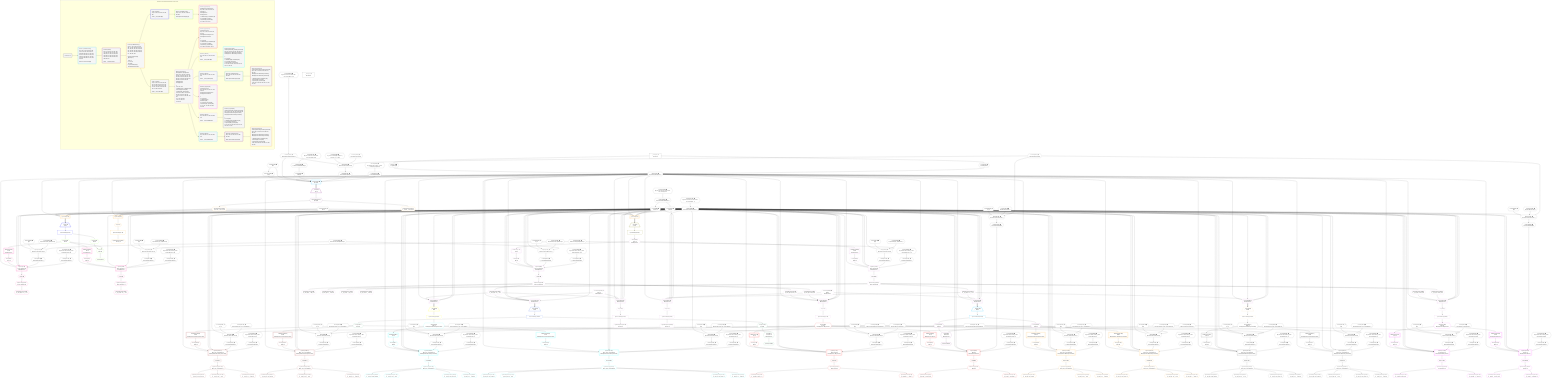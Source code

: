 %%{init: {'themeVariables': { 'fontSize': '12px'}}}%%
graph TD
    classDef path fill:#eee,stroke:#000,color:#000
    classDef plan fill:#fff,stroke-width:1px,color:#000
    classDef itemplan fill:#fff,stroke-width:2px,color:#000
    classDef unbatchedplan fill:#dff,stroke-width:1px,color:#000
    classDef sideeffectplan fill:#fcc,stroke-width:2px,color:#000
    classDef bucket fill:#f6f6f6,color:#000,stroke-width:2px,text-align:left


    %% plan dependencies
    Object267{{"Object[267∈0] ➊<br />ᐸ{reverse,orders,alias,codec}ᐳ"}}:::plan
    Lambda253{{"Lambda[253∈0] ➊<br />ᐸcalculateShouldReverseOrderᐳ"}}:::plan
    Constant264{{"Constant[264∈0] ➊<br />ᐸ[]ᐳ"}}:::plan
    Constant265{{"Constant[265∈0] ➊<br />ᐸsql.identifier(”aws_applications”)ᐳ"}}:::plan
    Constant266{{"Constant[266∈0] ➊<br />ᐸRecordCodec(awsApplications)ᐳ"}}:::plan
    Lambda253 & Constant264 & Constant265 & Constant266 --> Object267
    Object282{{"Object[282∈0] ➊<br />ᐸ{reverse,orders,alias,codec}ᐳ"}}:::plan
    Constant279{{"Constant[279∈0] ➊<br />ᐸ[]ᐳ"}}:::plan
    Constant280{{"Constant[280∈0] ➊<br />ᐸsql.identifier(”gcp_applications”)ᐳ"}}:::plan
    Constant281{{"Constant[281∈0] ➊<br />ᐸRecordCodec(gcpApplications)ᐳ"}}:::plan
    Lambda253 & Constant279 & Constant280 & Constant281 --> Object282
    Object303{{"Object[303∈0] ➊<br />ᐸ{reverse,orders,alias,codec}ᐳ"}}:::plan
    Constant300{{"Constant[300∈0] ➊<br />ᐸ[]ᐳ"}}:::plan
    Constant301{{"Constant[301∈0] ➊<br />ᐸsql.identifier(”first_party_vulnerabilities”)ᐳ"}}:::plan
    Constant302{{"Constant[302∈0] ➊<br />ᐸRecordCodec(firstPartyVulnerabilities)ᐳ"}}:::plan
    Lambda253 & Constant300 & Constant301 & Constant302 --> Object303
    Object318{{"Object[318∈0] ➊<br />ᐸ{reverse,orders,alias,codec}ᐳ"}}:::plan
    Constant315{{"Constant[315∈0] ➊<br />ᐸ[]ᐳ"}}:::plan
    Constant316{{"Constant[316∈0] ➊<br />ᐸsql.identifier(”third_party_vulnerabilities”)ᐳ"}}:::plan
    Constant317{{"Constant[317∈0] ➊<br />ᐸRecordCodec(thirdPartyVulnerabilities)ᐳ"}}:::plan
    Lambda253 & Constant315 & Constant316 & Constant317 --> Object318
    Object345{{"Object[345∈0] ➊<br />ᐸ{reverse,orders,alias,codec}ᐳ"}}:::plan
    Constant342{{"Constant[342∈0] ➊<br />ᐸ[]ᐳ"}}:::plan
    Constant343{{"Constant[343∈0] ➊<br />ᐸsql.identifier(”first_party_vulnerabilities”)ᐳ"}}:::plan
    Lambda253 & Constant342 & Constant343 & Constant302 --> Object345
    Object360{{"Object[360∈0] ➊<br />ᐸ{reverse,orders,alias,codec}ᐳ"}}:::plan
    Constant357{{"Constant[357∈0] ➊<br />ᐸ[]ᐳ"}}:::plan
    Constant358{{"Constant[358∈0] ➊<br />ᐸsql.identifier(”third_party_vulnerabilities”)ᐳ"}}:::plan
    Lambda253 & Constant357 & Constant358 & Constant317 --> Object360
    Object381{{"Object[381∈0] ➊<br />ᐸ{reverse,orders,alias,codec}ᐳ"}}:::plan
    Constant378{{"Constant[378∈0] ➊<br />ᐸ[]ᐳ"}}:::plan
    Constant379{{"Constant[379∈0] ➊<br />ᐸsql.identifier(”organizations”)ᐳ"}}:::plan
    Constant380{{"Constant[380∈0] ➊<br />ᐸRecordCodec(organizations)ᐳ"}}:::plan
    Lambda253 & Constant378 & Constant379 & Constant380 --> Object381
    Object396{{"Object[396∈0] ➊<br />ᐸ{reverse,orders,alias,codec}ᐳ"}}:::plan
    Constant393{{"Constant[393∈0] ➊<br />ᐸ[]ᐳ"}}:::plan
    Constant394{{"Constant[394∈0] ➊<br />ᐸsql.identifier(”people”)ᐳ"}}:::plan
    Constant395{{"Constant[395∈0] ➊<br />ᐸRecordCodec(people)ᐳ"}}:::plan
    Lambda253 & Constant393 & Constant394 & Constant395 --> Object396
    Object417{{"Object[417∈0] ➊<br />ᐸ{reverse,orders,alias,codec}ᐳ"}}:::plan
    Constant414{{"Constant[414∈0] ➊<br />ᐸ[]ᐳ"}}:::plan
    Constant415{{"Constant[415∈0] ➊<br />ᐸsql.identifier(”aws_applications”)ᐳ"}}:::plan
    Lambda253 & Constant414 & Constant415 & Constant266 --> Object417
    Object432{{"Object[432∈0] ➊<br />ᐸ{reverse,orders,alias,codec}ᐳ"}}:::plan
    Constant429{{"Constant[429∈0] ➊<br />ᐸ[]ᐳ"}}:::plan
    Constant430{{"Constant[430∈0] ➊<br />ᐸsql.identifier(”first_party_vulnerabilities”)ᐳ"}}:::plan
    Lambda253 & Constant429 & Constant430 & Constant302 --> Object432
    Object447{{"Object[447∈0] ➊<br />ᐸ{reverse,orders,alias,codec}ᐳ"}}:::plan
    Constant444{{"Constant[444∈0] ➊<br />ᐸ[]ᐳ"}}:::plan
    Constant445{{"Constant[445∈0] ➊<br />ᐸsql.identifier(”third_party_vulnerabilities”)ᐳ"}}:::plan
    Lambda253 & Constant444 & Constant445 & Constant317 --> Object447
    Object474{{"Object[474∈0] ➊<br />ᐸ{reverse,orders,alias,codec}ᐳ"}}:::plan
    Constant471{{"Constant[471∈0] ➊<br />ᐸ[]ᐳ"}}:::plan
    Constant472{{"Constant[472∈0] ➊<br />ᐸsql.identifier(”first_party_vulnerabilities”)ᐳ"}}:::plan
    Lambda253 & Constant471 & Constant472 & Constant302 --> Object474
    Object489{{"Object[489∈0] ➊<br />ᐸ{reverse,orders,alias,codec}ᐳ"}}:::plan
    Constant486{{"Constant[486∈0] ➊<br />ᐸ[]ᐳ"}}:::plan
    Constant487{{"Constant[487∈0] ➊<br />ᐸsql.identifier(”third_party_vulnerabilities”)ᐳ"}}:::plan
    Lambda253 & Constant486 & Constant487 & Constant317 --> Object489
    Object510{{"Object[510∈0] ➊<br />ᐸ{reverse,orders,alias,codec}ᐳ"}}:::plan
    Constant507{{"Constant[507∈0] ➊<br />ᐸ[]ᐳ"}}:::plan
    Constant508{{"Constant[508∈0] ➊<br />ᐸsql.identifier(”organizations”)ᐳ"}}:::plan
    Lambda253 & Constant507 & Constant508 & Constant380 --> Object510
    Object525{{"Object[525∈0] ➊<br />ᐸ{reverse,orders,alias,codec}ᐳ"}}:::plan
    Constant522{{"Constant[522∈0] ➊<br />ᐸ[]ᐳ"}}:::plan
    Constant523{{"Constant[523∈0] ➊<br />ᐸsql.identifier(”people”)ᐳ"}}:::plan
    Lambda253 & Constant522 & Constant523 & Constant395 --> Object525
    Object546{{"Object[546∈0] ➊<br />ᐸ{reverse,orders,alias,codec}ᐳ"}}:::plan
    Constant543{{"Constant[543∈0] ➊<br />ᐸ[]ᐳ"}}:::plan
    Constant544{{"Constant[544∈0] ➊<br />ᐸsql.identifier(”gcp_applications”)ᐳ"}}:::plan
    Lambda253 & Constant543 & Constant544 & Constant281 --> Object546
    Object567{{"Object[567∈0] ➊<br />ᐸ{reverse,orders,alias,codec}ᐳ"}}:::plan
    Lambda560{{"Lambda[560∈0] ➊<br />ᐸcalculateShouldReverseOrderᐳ"}}:::plan
    Constant564{{"Constant[564∈0] ➊<br />ᐸ[ { codec: Codec(int4), fragment: { n: [Array], f: 0, c: 102ᐳ"}}:::plan
    Constant565{{"Constant[565∈0] ➊<br />ᐸsql.identifier(”people”)ᐳ"}}:::plan
    Lambda560 & Constant564 & Constant565 & Constant395 --> Object567
    Object13{{"Object[13∈0] ➊<br />ᐸ{pgSettings,withPgClient}ᐳ"}}:::plan
    Access11{{"Access[11∈0] ➊<br />ᐸ2.pgSettingsᐳ"}}:::plan
    Access12{{"Access[12∈0] ➊<br />ᐸ2.withPgClientᐳ"}}:::plan
    Access11 & Access12 --> Object13
    __Value2["__Value[2∈0] ➊<br />ᐸcontextᐳ"]:::plan
    __Value2 --> Access11
    __Value2 --> Access12
    Connection14{{"Connection[14∈0] ➊<br />ᐸ10ᐳ"}}:::plan
    Constant574{{"Constant[574∈0] ➊<br />ᐸ4ᐳ"}}:::plan
    Constant574 --> Connection14
    Constant575{{"Constant[575∈0] ➊<br />ᐸ§{ first: null, last: null, cursorLower: null, cursorUpper: ᐳ"}}:::plan
    Constant575 --> Lambda253
    Lambda256{{"Lambda[256∈0] ➊<br />ᐸcalculateLimitAndOffsetSQLᐳ"}}:::plan
    Constant576{{"Constant[576∈0] ➊<br />ᐸ§{ first: null, last: null, cursorLower: null, cursorUpper: ᐳ"}}:::plan
    Constant576 --> Lambda256
    Access257{{"Access[257∈0] ➊<br />ᐸ256.0ᐳ"}}:::plan
    Lambda256 --> Access257
    Access258{{"Access[258∈0] ➊<br />ᐸ256.1ᐳ"}}:::plan
    Lambda256 --> Access258
    Lambda268{{"Lambda[268∈0] ➊<br />ᐸcalculateOrderBySQLᐳ"}}:::plan
    Object267 --> Lambda268
    Lambda273{{"Lambda[273∈0] ➊<br />ᐸcalculateOrderBySQLᐳ"}}:::plan
    Constant577{{"Constant[577∈0] ➊<br />ᐸ§{ reverse: false, orders: [], alias: sql.identifier(”aws_apᐳ"}}:::plan
    Constant577 --> Lambda273
    Lambda283{{"Lambda[283∈0] ➊<br />ᐸcalculateOrderBySQLᐳ"}}:::plan
    Object282 --> Lambda283
    Lambda288{{"Lambda[288∈0] ➊<br />ᐸcalculateOrderBySQLᐳ"}}:::plan
    Constant578{{"Constant[578∈0] ➊<br />ᐸ§{ reverse: false, orders: [], alias: sql.identifier(”gcp_apᐳ"}}:::plan
    Constant578 --> Lambda288
    Lambda304{{"Lambda[304∈0] ➊<br />ᐸcalculateOrderBySQLᐳ"}}:::plan
    Object303 --> Lambda304
    Lambda309{{"Lambda[309∈0] ➊<br />ᐸcalculateOrderBySQLᐳ"}}:::plan
    Constant579{{"Constant[579∈0] ➊<br />ᐸ§{ reverse: false, orders: [], alias: sql.identifier(”first_ᐳ"}}:::plan
    Constant579 --> Lambda309
    Lambda319{{"Lambda[319∈0] ➊<br />ᐸcalculateOrderBySQLᐳ"}}:::plan
    Object318 --> Lambda319
    Lambda324{{"Lambda[324∈0] ➊<br />ᐸcalculateOrderBySQLᐳ"}}:::plan
    Constant580{{"Constant[580∈0] ➊<br />ᐸ§{ reverse: false, orders: [], alias: sql.identifier(”third_ᐳ"}}:::plan
    Constant580 --> Lambda324
    Lambda346{{"Lambda[346∈0] ➊<br />ᐸcalculateOrderBySQLᐳ"}}:::plan
    Object345 --> Lambda346
    Lambda351{{"Lambda[351∈0] ➊<br />ᐸcalculateOrderBySQLᐳ"}}:::plan
    Constant581{{"Constant[581∈0] ➊<br />ᐸ§{ reverse: false, orders: [], alias: sql.identifier(”first_ᐳ"}}:::plan
    Constant581 --> Lambda351
    Lambda361{{"Lambda[361∈0] ➊<br />ᐸcalculateOrderBySQLᐳ"}}:::plan
    Object360 --> Lambda361
    Lambda366{{"Lambda[366∈0] ➊<br />ᐸcalculateOrderBySQLᐳ"}}:::plan
    Constant582{{"Constant[582∈0] ➊<br />ᐸ§{ reverse: false, orders: [], alias: sql.identifier(”third_ᐳ"}}:::plan
    Constant582 --> Lambda366
    Lambda382{{"Lambda[382∈0] ➊<br />ᐸcalculateOrderBySQLᐳ"}}:::plan
    Object381 --> Lambda382
    Lambda387{{"Lambda[387∈0] ➊<br />ᐸcalculateOrderBySQLᐳ"}}:::plan
    Constant583{{"Constant[583∈0] ➊<br />ᐸ§{ reverse: false, orders: [], alias: sql.identifier(”organiᐳ"}}:::plan
    Constant583 --> Lambda387
    Lambda397{{"Lambda[397∈0] ➊<br />ᐸcalculateOrderBySQLᐳ"}}:::plan
    Object396 --> Lambda397
    Lambda402{{"Lambda[402∈0] ➊<br />ᐸcalculateOrderBySQLᐳ"}}:::plan
    Constant584{{"Constant[584∈0] ➊<br />ᐸ§{ reverse: false, orders: [], alias: sql.identifier(”peopleᐳ"}}:::plan
    Constant584 --> Lambda402
    Lambda418{{"Lambda[418∈0] ➊<br />ᐸcalculateOrderBySQLᐳ"}}:::plan
    Object417 --> Lambda418
    Lambda423{{"Lambda[423∈0] ➊<br />ᐸcalculateOrderBySQLᐳ"}}:::plan
    Constant585{{"Constant[585∈0] ➊<br />ᐸ§{ reverse: false, orders: [], alias: sql.identifier(”aws_apᐳ"}}:::plan
    Constant585 --> Lambda423
    Lambda433{{"Lambda[433∈0] ➊<br />ᐸcalculateOrderBySQLᐳ"}}:::plan
    Object432 --> Lambda433
    Lambda438{{"Lambda[438∈0] ➊<br />ᐸcalculateOrderBySQLᐳ"}}:::plan
    Constant586{{"Constant[586∈0] ➊<br />ᐸ§{ reverse: false, orders: [], alias: sql.identifier(”first_ᐳ"}}:::plan
    Constant586 --> Lambda438
    Lambda448{{"Lambda[448∈0] ➊<br />ᐸcalculateOrderBySQLᐳ"}}:::plan
    Object447 --> Lambda448
    Lambda453{{"Lambda[453∈0] ➊<br />ᐸcalculateOrderBySQLᐳ"}}:::plan
    Constant587{{"Constant[587∈0] ➊<br />ᐸ§{ reverse: false, orders: [], alias: sql.identifier(”third_ᐳ"}}:::plan
    Constant587 --> Lambda453
    Lambda475{{"Lambda[475∈0] ➊<br />ᐸcalculateOrderBySQLᐳ"}}:::plan
    Object474 --> Lambda475
    Lambda480{{"Lambda[480∈0] ➊<br />ᐸcalculateOrderBySQLᐳ"}}:::plan
    Constant588{{"Constant[588∈0] ➊<br />ᐸ§{ reverse: false, orders: [], alias: sql.identifier(”first_ᐳ"}}:::plan
    Constant588 --> Lambda480
    Lambda490{{"Lambda[490∈0] ➊<br />ᐸcalculateOrderBySQLᐳ"}}:::plan
    Object489 --> Lambda490
    Lambda495{{"Lambda[495∈0] ➊<br />ᐸcalculateOrderBySQLᐳ"}}:::plan
    Constant589{{"Constant[589∈0] ➊<br />ᐸ§{ reverse: false, orders: [], alias: sql.identifier(”third_ᐳ"}}:::plan
    Constant589 --> Lambda495
    Lambda511{{"Lambda[511∈0] ➊<br />ᐸcalculateOrderBySQLᐳ"}}:::plan
    Object510 --> Lambda511
    Lambda516{{"Lambda[516∈0] ➊<br />ᐸcalculateOrderBySQLᐳ"}}:::plan
    Constant590{{"Constant[590∈0] ➊<br />ᐸ§{ reverse: false, orders: [], alias: sql.identifier(”organiᐳ"}}:::plan
    Constant590 --> Lambda516
    Lambda526{{"Lambda[526∈0] ➊<br />ᐸcalculateOrderBySQLᐳ"}}:::plan
    Object525 --> Lambda526
    Lambda531{{"Lambda[531∈0] ➊<br />ᐸcalculateOrderBySQLᐳ"}}:::plan
    Constant591{{"Constant[591∈0] ➊<br />ᐸ§{ reverse: false, orders: [], alias: sql.identifier(”peopleᐳ"}}:::plan
    Constant591 --> Lambda531
    Lambda547{{"Lambda[547∈0] ➊<br />ᐸcalculateOrderBySQLᐳ"}}:::plan
    Object546 --> Lambda547
    Lambda552{{"Lambda[552∈0] ➊<br />ᐸcalculateOrderBySQLᐳ"}}:::plan
    Constant592{{"Constant[592∈0] ➊<br />ᐸ§{ reverse: false, orders: [], alias: sql.identifier(”gcp_apᐳ"}}:::plan
    Constant592 --> Lambda552
    Constant594{{"Constant[594∈0] ➊<br />ᐸ§{ first: 4, last: null, cursorLower: null, cursorUpper: nulᐳ"}}:::plan
    Constant594 --> Lambda560
    Lambda562{{"Lambda[562∈0] ➊<br />ᐸcalculateLimitAndOffsetSQLᐳ"}}:::plan
    Constant595{{"Constant[595∈0] ➊<br />ᐸ§{ first: 4, last: null, cursorLower: null, cursorUpper: nulᐳ"}}:::plan
    Constant595 --> Lambda562
    Access563{{"Access[563∈0] ➊<br />ᐸ562.0ᐳ"}}:::plan
    Lambda562 --> Access563
    Lambda568{{"Lambda[568∈0] ➊<br />ᐸcalculateOrderBySQLᐳ"}}:::plan
    Object567 --> Lambda568
    Lambda573{{"Lambda[573∈0] ➊<br />ᐸcalculateOrderBySQLᐳ"}}:::plan
    Constant593{{"Constant[593∈0] ➊<br />ᐸ§{ reverse: false, orders: [ { codec: Codec(int4), fragment:ᐳ"}}:::plan
    Constant593 --> Lambda573
    __Value4["__Value[4∈0] ➊<br />ᐸrootValueᐳ"]:::plan
    Connection24{{"Connection[24∈0] ➊<br />ᐸ20ᐳ"}}:::plan
    PgSelect15[["PgSelect[15∈1] ➊<br />ᐸpeopleᐳ"]]:::plan
    Object13 & Connection14 & Constant574 & Lambda560 & Access563 & Lambda568 & Lambda573 --> PgSelect15
    __Item16[/"__Item[16∈2]<br />ᐸ15ᐳ"\]:::itemplan
    PgSelect15 ==> __Item16
    PgSelectSingle17{{"PgSelectSingle[17∈2]<br />ᐸpeopleᐳ"}}:::plan
    __Item16 --> PgSelectSingle17
    PgUnionAll25[["PgUnionAll[25∈3]"]]:::plan
    PgClassExpression18{{"PgClassExpression[18∈3]<br />ᐸ__people__.”person_id”ᐳ"}}:::plan
    Object13 & PgClassExpression18 & Connection24 & Lambda253 & Access257 & Access258 --> PgUnionAll25
    PgUnionAll29[["PgUnionAll[29∈3]"]]:::plan
    Object13 & PgClassExpression18 & Connection24 & Lambda253 & Access257 & Access258 --> PgUnionAll29
    PgUnionAll53[["PgUnionAll[53∈3]"]]:::plan
    Object13 & PgClassExpression18 & Connection24 & Lambda253 & Access257 & Access258 --> PgUnionAll53
    PgSelectSingle17 --> PgClassExpression18
    PgClassExpression19{{"PgClassExpression[19∈3]<br />ᐸ__people__.”username”ᐳ"}}:::plan
    PgSelectSingle17 --> PgClassExpression19
    First26{{"First[26∈3]"}}:::plan
    PgUnionAll25 --> First26
    PgUnionAllSingle27["PgUnionAllSingle[27∈3]"]:::plan
    First26 --> PgUnionAllSingle27
    PgClassExpression28{{"PgClassExpression[28∈3]<br />ᐸcount(*)ᐳ"}}:::plan
    PgUnionAllSingle27 --> PgClassExpression28
    __Item30[/"__Item[30∈4]<br />ᐸ29ᐳ"\]:::itemplan
    PgUnionAll29 ==> __Item30
    PgUnionAllSingle31["PgUnionAllSingle[31∈4]"]:::plan
    __Item30 --> PgUnionAllSingle31
    List35{{"List[35∈5]<br />ᐸ33,34ᐳ"}}:::plan
    Access33{{"Access[33∈5]<br />ᐸ31.0ᐳ"}}:::plan
    Access34{{"Access[34∈5]<br />ᐸ31.1ᐳ"}}:::plan
    Access33 & Access34 --> List35
    PgCursor32{{"PgCursor[32∈5]"}}:::plan
    List35 --> PgCursor32
    PgUnionAllSingle31 --> Access33
    PgUnionAllSingle31 --> Access34
    PgSelect39[["PgSelect[39∈6]<br />ᐸaws_applicationsᐳ<br />ᐳAwsApplication"]]:::plan
    Access38{{"Access[38∈6]<br />ᐸ37.0ᐳ"}}:::plan
    Object13 & Access38 & Lambda253 & Access257 & Lambda268 & Lambda273 --> PgSelect39
    PgSelect48[["PgSelect[48∈6]<br />ᐸgcp_applicationsᐳ<br />ᐳGcpApplication"]]:::plan
    Access47{{"Access[47∈6]<br />ᐸ46.0ᐳ"}}:::plan
    Object13 & Access47 & Lambda253 & Access257 & Lambda283 & Lambda288 --> PgSelect48
    JSONParse37[["JSONParse[37∈6]<br />ᐸ34ᐳ<br />ᐳAwsApplication"]]:::plan
    Access34 --> JSONParse37
    JSONParse37 --> Access38
    First43{{"First[43∈6]"}}:::plan
    PgSelect39 --> First43
    PgSelectSingle44{{"PgSelectSingle[44∈6]<br />ᐸaws_applicationsᐳ"}}:::plan
    First43 --> PgSelectSingle44
    PgClassExpression45{{"PgClassExpression[45∈6]<br />ᐸ__aws_appl...ons__.”id”ᐳ"}}:::plan
    PgSelectSingle44 --> PgClassExpression45
    JSONParse46[["JSONParse[46∈6]<br />ᐸ34ᐳ<br />ᐳGcpApplication"]]:::plan
    Access34 --> JSONParse46
    JSONParse46 --> Access47
    First50{{"First[50∈6]"}}:::plan
    PgSelect48 --> First50
    PgSelectSingle51{{"PgSelectSingle[51∈6]<br />ᐸgcp_applicationsᐳ"}}:::plan
    First50 --> PgSelectSingle51
    PgClassExpression52{{"PgClassExpression[52∈6]<br />ᐸ__gcp_appl...ons__.”id”ᐳ"}}:::plan
    PgSelectSingle51 --> PgClassExpression52
    __Item54[/"__Item[54∈7]<br />ᐸ53ᐳ"\]:::itemplan
    PgUnionAll53 ==> __Item54
    PgUnionAllSingle55["PgUnionAllSingle[55∈7]"]:::plan
    __Item54 --> PgUnionAllSingle55
    PgSelect59[["PgSelect[59∈8]<br />ᐸaws_applicationsᐳ<br />ᐳAwsApplication"]]:::plan
    Access58{{"Access[58∈8]<br />ᐸ57.0ᐳ"}}:::plan
    Object13 & Access58 & Lambda253 & Access257 & Lambda418 & Lambda423 --> PgSelect59
    PgUnionAll70[["PgUnionAll[70∈8]<br />ᐳAwsApplication"]]:::plan
    PgClassExpression68{{"PgClassExpression[68∈8]<br />ᐸ__aws_appl...person_id”ᐳ"}}:::plan
    PgClassExpression69{{"PgClassExpression[69∈8]<br />ᐸ__aws_appl...zation_id”ᐳ"}}:::plan
    Object13 & PgClassExpression68 & PgClassExpression69 & Lambda253 & Access257 & Access258 --> PgUnionAll70
    PgUnionAll123[["PgUnionAll[123∈8]<br />ᐳAwsApplication"]]:::plan
    PgClassExpression66{{"PgClassExpression[66∈8]<br />ᐸ__aws_appl...ons__.”id”ᐳ"}}:::plan
    Connection122{{"Connection[122∈8] ➊<br />ᐸ120ᐳ<br />ᐳAwsApplication"}}:::plan
    Object13 & PgClassExpression66 & Connection122 & Lambda253 & Access257 & Access258 --> PgUnionAll123
    PgUnionAll127[["PgUnionAll[127∈8]<br />ᐳAwsApplication"]]:::plan
    Object13 & PgClassExpression66 & Connection122 & Lambda253 & Access257 & Access258 --> PgUnionAll127
    PgSelect157[["PgSelect[157∈8]<br />ᐸgcp_applicationsᐳ<br />ᐳGcpApplication"]]:::plan
    Access156{{"Access[156∈8]<br />ᐸ155.0ᐳ"}}:::plan
    Object13 & Access156 & Lambda253 & Access257 & Lambda547 & Lambda552 --> PgSelect157
    PgUnionAll166[["PgUnionAll[166∈8]<br />ᐳGcpApplication"]]:::plan
    PgClassExpression164{{"PgClassExpression[164∈8]<br />ᐸ__gcp_appl...person_id”ᐳ"}}:::plan
    PgClassExpression165{{"PgClassExpression[165∈8]<br />ᐸ__gcp_appl...zation_id”ᐳ"}}:::plan
    Object13 & PgClassExpression164 & PgClassExpression165 & Lambda253 & Access257 & Access258 --> PgUnionAll166
    PgUnionAll219[["PgUnionAll[219∈8]<br />ᐳGcpApplication"]]:::plan
    PgClassExpression162{{"PgClassExpression[162∈8]<br />ᐸ__gcp_appl...ons__.”id”ᐳ"}}:::plan
    Connection218{{"Connection[218∈8] ➊<br />ᐸ216ᐳ<br />ᐳGcpApplication"}}:::plan
    Object13 & PgClassExpression162 & Connection218 & Lambda253 & Access257 & Access258 --> PgUnionAll219
    PgUnionAll223[["PgUnionAll[223∈8]<br />ᐳGcpApplication"]]:::plan
    Object13 & PgClassExpression162 & Connection218 & Lambda253 & Access257 & Access258 --> PgUnionAll223
    PgUnionAll93[["PgUnionAll[93∈8]<br />ᐳAwsApplication"]]:::plan
    Object13 & PgClassExpression66 & Lambda253 & Access257 & Access258 --> PgUnionAll93
    PgUnionAll189[["PgUnionAll[189∈8]<br />ᐳGcpApplication"]]:::plan
    Object13 & PgClassExpression162 & Lambda253 & Access257 & Access258 --> PgUnionAll189
    Access56{{"Access[56∈8]<br />ᐸ55.1ᐳ<br />ᐳAwsApplication"}}:::plan
    PgUnionAllSingle55 --> Access56
    JSONParse57[["JSONParse[57∈8]<br />ᐸ56ᐳ"]]:::plan
    Access56 --> JSONParse57
    JSONParse57 --> Access58
    First63{{"First[63∈8]"}}:::plan
    PgSelect59 --> First63
    PgSelectSingle64{{"PgSelectSingle[64∈8]<br />ᐸaws_applicationsᐳ"}}:::plan
    First63 --> PgSelectSingle64
    PgClassExpression65{{"PgClassExpression[65∈8]<br />ᐸ__aws_appl..._.”aws_id”ᐳ"}}:::plan
    PgSelectSingle64 --> PgClassExpression65
    PgSelectSingle64 --> PgClassExpression66
    PgClassExpression67{{"PgClassExpression[67∈8]<br />ᐸ__aws_appl...s__.”name”ᐳ"}}:::plan
    PgSelectSingle64 --> PgClassExpression67
    PgSelectSingle64 --> PgClassExpression68
    PgSelectSingle64 --> PgClassExpression69
    First72{{"First[72∈8]"}}:::plan
    PgUnionAll70 --> First72
    PgUnionAllSingle73["PgUnionAllSingle[73∈8]"]:::plan
    First72 --> PgUnionAllSingle73
    First124{{"First[124∈8]"}}:::plan
    PgUnionAll123 --> First124
    PgUnionAllSingle125["PgUnionAllSingle[125∈8]"]:::plan
    First124 --> PgUnionAllSingle125
    PgClassExpression126{{"PgClassExpression[126∈8]<br />ᐸcount(*)ᐳ"}}:::plan
    PgUnionAllSingle125 --> PgClassExpression126
    JSONParse155[["JSONParse[155∈8]<br />ᐸ56ᐳ<br />ᐳGcpApplication"]]:::plan
    Access56 --> JSONParse155
    JSONParse155 --> Access156
    First159{{"First[159∈8]"}}:::plan
    PgSelect157 --> First159
    PgSelectSingle160{{"PgSelectSingle[160∈8]<br />ᐸgcp_applicationsᐳ"}}:::plan
    First159 --> PgSelectSingle160
    PgClassExpression161{{"PgClassExpression[161∈8]<br />ᐸ__gcp_appl..._.”gcp_id”ᐳ"}}:::plan
    PgSelectSingle160 --> PgClassExpression161
    PgSelectSingle160 --> PgClassExpression162
    PgClassExpression163{{"PgClassExpression[163∈8]<br />ᐸ__gcp_appl...s__.”name”ᐳ"}}:::plan
    PgSelectSingle160 --> PgClassExpression163
    PgSelectSingle160 --> PgClassExpression164
    PgSelectSingle160 --> PgClassExpression165
    First168{{"First[168∈8]"}}:::plan
    PgUnionAll166 --> First168
    PgUnionAllSingle169["PgUnionAllSingle[169∈8]"]:::plan
    First168 --> PgUnionAllSingle169
    First220{{"First[220∈8]"}}:::plan
    PgUnionAll219 --> First220
    PgUnionAllSingle221["PgUnionAllSingle[221∈8]"]:::plan
    First220 --> PgUnionAllSingle221
    PgClassExpression222{{"PgClassExpression[222∈8]<br />ᐸcount(*)ᐳ"}}:::plan
    PgUnionAllSingle221 --> PgClassExpression222
    PgSelect77[["PgSelect[77∈9]<br />ᐸorganizationsᐳ<br />ᐳAwsApplicationᐳOrganization"]]:::plan
    Access76{{"Access[76∈9]<br />ᐸ75.0ᐳ"}}:::plan
    Object13 & Access76 & Lambda253 & Access257 & Lambda382 & Lambda387 --> PgSelect77
    PgSelect87[["PgSelect[87∈9]<br />ᐸpeopleᐳ<br />ᐳAwsApplicationᐳPerson"]]:::plan
    Access86{{"Access[86∈9]<br />ᐸ85.0ᐳ"}}:::plan
    Object13 & Access86 & Lambda253 & Access257 & Lambda397 & Lambda402 --> PgSelect87
    Access74{{"Access[74∈9]<br />ᐸ73.1ᐳ<br />ᐳAwsApplicationᐳOrganization"}}:::plan
    PgUnionAllSingle73 --> Access74
    JSONParse75[["JSONParse[75∈9]<br />ᐸ74ᐳ"]]:::plan
    Access74 --> JSONParse75
    JSONParse75 --> Access76
    First81{{"First[81∈9]"}}:::plan
    PgSelect77 --> First81
    PgSelectSingle82{{"PgSelectSingle[82∈9]<br />ᐸorganizationsᐳ"}}:::plan
    First81 --> PgSelectSingle82
    PgClassExpression83{{"PgClassExpression[83∈9]<br />ᐸ__organiza...zation_id”ᐳ"}}:::plan
    PgSelectSingle82 --> PgClassExpression83
    PgClassExpression84{{"PgClassExpression[84∈9]<br />ᐸ__organiza...s__.”name”ᐳ"}}:::plan
    PgSelectSingle82 --> PgClassExpression84
    JSONParse85[["JSONParse[85∈9]<br />ᐸ74ᐳ<br />ᐳAwsApplicationᐳPerson"]]:::plan
    Access74 --> JSONParse85
    JSONParse85 --> Access86
    First89{{"First[89∈9]"}}:::plan
    PgSelect87 --> First89
    PgSelectSingle90{{"PgSelectSingle[90∈9]<br />ᐸpeopleᐳ"}}:::plan
    First89 --> PgSelectSingle90
    PgClassExpression91{{"PgClassExpression[91∈9]<br />ᐸ__people__.”person_id”ᐳ"}}:::plan
    PgSelectSingle90 --> PgClassExpression91
    PgClassExpression92{{"PgClassExpression[92∈9]<br />ᐸ__people__.”username”ᐳ"}}:::plan
    PgSelectSingle90 --> PgClassExpression92
    __Item95[/"__Item[95∈10]<br />ᐸ93ᐳ"\]:::itemplan
    PgUnionAll93 ==> __Item95
    PgUnionAllSingle96["PgUnionAllSingle[96∈10]"]:::plan
    __Item95 --> PgUnionAllSingle96
    PgSelect100[["PgSelect[100∈11]<br />ᐸfirst_party_vulnerabilitiesᐳ<br />ᐳAwsApplicationᐳFirstPartyVulnerability"]]:::plan
    Access99{{"Access[99∈11]<br />ᐸ98.0ᐳ"}}:::plan
    Object13 & Access99 & Lambda253 & Access257 & Lambda304 & Lambda309 --> PgSelect100
    PgSelect112[["PgSelect[112∈11]<br />ᐸthird_party_vulnerabilitiesᐳ<br />ᐳAwsApplicationᐳThirdPartyVulnerability"]]:::plan
    Access111{{"Access[111∈11]<br />ᐸ110.0ᐳ"}}:::plan
    Object13 & Access111 & Lambda253 & Access257 & Lambda319 & Lambda324 --> PgSelect112
    Access97{{"Access[97∈11]<br />ᐸ96.1ᐳ<br />ᐳAwsApplicationᐳFirstPartyVulnerability"}}:::plan
    PgUnionAllSingle96 --> Access97
    JSONParse98[["JSONParse[98∈11]<br />ᐸ97ᐳ"]]:::plan
    Access97 --> JSONParse98
    JSONParse98 --> Access99
    First104{{"First[104∈11]"}}:::plan
    PgSelect100 --> First104
    PgSelectSingle105{{"PgSelectSingle[105∈11]<br />ᐸfirst_party_vulnerabilitiesᐳ"}}:::plan
    First104 --> PgSelectSingle105
    PgClassExpression106{{"PgClassExpression[106∈11]<br />ᐸ__first_pa...team_name”ᐳ"}}:::plan
    PgSelectSingle105 --> PgClassExpression106
    PgClassExpression107{{"PgClassExpression[107∈11]<br />ᐸ__first_pa...ies__.”id”ᐳ"}}:::plan
    PgSelectSingle105 --> PgClassExpression107
    PgClassExpression108{{"PgClassExpression[108∈11]<br />ᐸ__first_pa...vss_score”ᐳ"}}:::plan
    PgSelectSingle105 --> PgClassExpression108
    PgClassExpression109{{"PgClassExpression[109∈11]<br />ᐸ__first_pa...s__.”name”ᐳ"}}:::plan
    PgSelectSingle105 --> PgClassExpression109
    JSONParse110[["JSONParse[110∈11]<br />ᐸ97ᐳ<br />ᐳAwsApplicationᐳThirdPartyVulnerability"]]:::plan
    Access97 --> JSONParse110
    JSONParse110 --> Access111
    First114{{"First[114∈11]"}}:::plan
    PgSelect112 --> First114
    PgSelectSingle115{{"PgSelectSingle[115∈11]<br />ᐸthird_party_vulnerabilitiesᐳ"}}:::plan
    First114 --> PgSelectSingle115
    PgClassExpression116{{"PgClassExpression[116∈11]<br />ᐸ__third_pa...ndor_name”ᐳ"}}:::plan
    PgSelectSingle115 --> PgClassExpression116
    PgClassExpression117{{"PgClassExpression[117∈11]<br />ᐸ__third_pa...ies__.”id”ᐳ"}}:::plan
    PgSelectSingle115 --> PgClassExpression117
    PgClassExpression118{{"PgClassExpression[118∈11]<br />ᐸ__third_pa...vss_score”ᐳ"}}:::plan
    PgSelectSingle115 --> PgClassExpression118
    PgClassExpression119{{"PgClassExpression[119∈11]<br />ᐸ__third_pa...s__.”name”ᐳ"}}:::plan
    PgSelectSingle115 --> PgClassExpression119
    __Item128[/"__Item[128∈12]<br />ᐸ127ᐳ"\]:::itemplan
    PgUnionAll127 ==> __Item128
    PgUnionAllSingle129["PgUnionAllSingle[129∈12]"]:::plan
    __Item128 --> PgUnionAllSingle129
    List133{{"List[133∈13]<br />ᐸ131,132ᐳ<br />ᐳAwsApplication"}}:::plan
    Access131{{"Access[131∈13]<br />ᐸ129.0ᐳ"}}:::plan
    Access132{{"Access[132∈13]<br />ᐸ129.1ᐳ"}}:::plan
    Access131 & Access132 --> List133
    PgCursor130{{"PgCursor[130∈13]"}}:::plan
    List133 --> PgCursor130
    PgUnionAllSingle129 --> Access131
    PgUnionAllSingle129 --> Access132
    PgSelect137[["PgSelect[137∈14]<br />ᐸfirst_party_vulnerabilitiesᐳ<br />ᐳAwsApplicationᐳFirstPartyVulnerability"]]:::plan
    Access136{{"Access[136∈14]<br />ᐸ135.0ᐳ"}}:::plan
    Object13 & Access136 & Lambda253 & Access257 & Lambda346 & Lambda351 --> PgSelect137
    PgSelect148[["PgSelect[148∈14]<br />ᐸthird_party_vulnerabilitiesᐳ<br />ᐳAwsApplicationᐳThirdPartyVulnerability"]]:::plan
    Access147{{"Access[147∈14]<br />ᐸ146.0ᐳ"}}:::plan
    Object13 & Access147 & Lambda253 & Access257 & Lambda361 & Lambda366 --> PgSelect148
    JSONParse135[["JSONParse[135∈14]<br />ᐸ132ᐳ<br />ᐳAwsApplicationᐳFirstPartyVulnerability"]]:::plan
    Access132 --> JSONParse135
    JSONParse135 --> Access136
    First141{{"First[141∈14]"}}:::plan
    PgSelect137 --> First141
    PgSelectSingle142{{"PgSelectSingle[142∈14]<br />ᐸfirst_party_vulnerabilitiesᐳ"}}:::plan
    First141 --> PgSelectSingle142
    PgClassExpression143{{"PgClassExpression[143∈14]<br />ᐸ__first_pa...vss_score”ᐳ"}}:::plan
    PgSelectSingle142 --> PgClassExpression143
    PgClassExpression144{{"PgClassExpression[144∈14]<br />ᐸ__first_pa...ies__.”id”ᐳ"}}:::plan
    PgSelectSingle142 --> PgClassExpression144
    PgClassExpression145{{"PgClassExpression[145∈14]<br />ᐸ__first_pa...s__.”name”ᐳ"}}:::plan
    PgSelectSingle142 --> PgClassExpression145
    JSONParse146[["JSONParse[146∈14]<br />ᐸ132ᐳ<br />ᐳAwsApplicationᐳThirdPartyVulnerability"]]:::plan
    Access132 --> JSONParse146
    JSONParse146 --> Access147
    First150{{"First[150∈14]"}}:::plan
    PgSelect148 --> First150
    PgSelectSingle151{{"PgSelectSingle[151∈14]<br />ᐸthird_party_vulnerabilitiesᐳ"}}:::plan
    First150 --> PgSelectSingle151
    PgClassExpression152{{"PgClassExpression[152∈14]<br />ᐸ__third_pa...vss_score”ᐳ"}}:::plan
    PgSelectSingle151 --> PgClassExpression152
    PgClassExpression153{{"PgClassExpression[153∈14]<br />ᐸ__third_pa...ies__.”id”ᐳ"}}:::plan
    PgSelectSingle151 --> PgClassExpression153
    PgClassExpression154{{"PgClassExpression[154∈14]<br />ᐸ__third_pa...s__.”name”ᐳ"}}:::plan
    PgSelectSingle151 --> PgClassExpression154
    PgSelect173[["PgSelect[173∈15]<br />ᐸorganizationsᐳ<br />ᐳGcpApplicationᐳOrganization"]]:::plan
    Access172{{"Access[172∈15]<br />ᐸ171.0ᐳ"}}:::plan
    Object13 & Access172 & Lambda253 & Access257 & Lambda511 & Lambda516 --> PgSelect173
    PgSelect183[["PgSelect[183∈15]<br />ᐸpeopleᐳ<br />ᐳGcpApplicationᐳPerson"]]:::plan
    Access182{{"Access[182∈15]<br />ᐸ181.0ᐳ"}}:::plan
    Object13 & Access182 & Lambda253 & Access257 & Lambda526 & Lambda531 --> PgSelect183
    Access170{{"Access[170∈15]<br />ᐸ169.1ᐳ<br />ᐳGcpApplicationᐳOrganization"}}:::plan
    PgUnionAllSingle169 --> Access170
    JSONParse171[["JSONParse[171∈15]<br />ᐸ170ᐳ"]]:::plan
    Access170 --> JSONParse171
    JSONParse171 --> Access172
    First177{{"First[177∈15]"}}:::plan
    PgSelect173 --> First177
    PgSelectSingle178{{"PgSelectSingle[178∈15]<br />ᐸorganizationsᐳ"}}:::plan
    First177 --> PgSelectSingle178
    PgClassExpression179{{"PgClassExpression[179∈15]<br />ᐸ__organiza...zation_id”ᐳ"}}:::plan
    PgSelectSingle178 --> PgClassExpression179
    PgClassExpression180{{"PgClassExpression[180∈15]<br />ᐸ__organiza...s__.”name”ᐳ"}}:::plan
    PgSelectSingle178 --> PgClassExpression180
    JSONParse181[["JSONParse[181∈15]<br />ᐸ170ᐳ<br />ᐳGcpApplicationᐳPerson"]]:::plan
    Access170 --> JSONParse181
    JSONParse181 --> Access182
    First185{{"First[185∈15]"}}:::plan
    PgSelect183 --> First185
    PgSelectSingle186{{"PgSelectSingle[186∈15]<br />ᐸpeopleᐳ"}}:::plan
    First185 --> PgSelectSingle186
    PgClassExpression187{{"PgClassExpression[187∈15]<br />ᐸ__people__.”person_id”ᐳ"}}:::plan
    PgSelectSingle186 --> PgClassExpression187
    PgClassExpression188{{"PgClassExpression[188∈15]<br />ᐸ__people__.”username”ᐳ"}}:::plan
    PgSelectSingle186 --> PgClassExpression188
    __Item191[/"__Item[191∈16]<br />ᐸ189ᐳ"\]:::itemplan
    PgUnionAll189 ==> __Item191
    PgUnionAllSingle192["PgUnionAllSingle[192∈16]"]:::plan
    __Item191 --> PgUnionAllSingle192
    PgSelect196[["PgSelect[196∈17]<br />ᐸfirst_party_vulnerabilitiesᐳ<br />ᐳGcpApplicationᐳFirstPartyVulnerability"]]:::plan
    Access195{{"Access[195∈17]<br />ᐸ194.0ᐳ"}}:::plan
    Object13 & Access195 & Lambda253 & Access257 & Lambda433 & Lambda438 --> PgSelect196
    PgSelect208[["PgSelect[208∈17]<br />ᐸthird_party_vulnerabilitiesᐳ<br />ᐳGcpApplicationᐳThirdPartyVulnerability"]]:::plan
    Access207{{"Access[207∈17]<br />ᐸ206.0ᐳ"}}:::plan
    Object13 & Access207 & Lambda253 & Access257 & Lambda448 & Lambda453 --> PgSelect208
    Access193{{"Access[193∈17]<br />ᐸ192.1ᐳ<br />ᐳGcpApplicationᐳFirstPartyVulnerability"}}:::plan
    PgUnionAllSingle192 --> Access193
    JSONParse194[["JSONParse[194∈17]<br />ᐸ193ᐳ"]]:::plan
    Access193 --> JSONParse194
    JSONParse194 --> Access195
    First200{{"First[200∈17]"}}:::plan
    PgSelect196 --> First200
    PgSelectSingle201{{"PgSelectSingle[201∈17]<br />ᐸfirst_party_vulnerabilitiesᐳ"}}:::plan
    First200 --> PgSelectSingle201
    PgClassExpression202{{"PgClassExpression[202∈17]<br />ᐸ__first_pa...team_name”ᐳ"}}:::plan
    PgSelectSingle201 --> PgClassExpression202
    PgClassExpression203{{"PgClassExpression[203∈17]<br />ᐸ__first_pa...ies__.”id”ᐳ"}}:::plan
    PgSelectSingle201 --> PgClassExpression203
    PgClassExpression204{{"PgClassExpression[204∈17]<br />ᐸ__first_pa...vss_score”ᐳ"}}:::plan
    PgSelectSingle201 --> PgClassExpression204
    PgClassExpression205{{"PgClassExpression[205∈17]<br />ᐸ__first_pa...s__.”name”ᐳ"}}:::plan
    PgSelectSingle201 --> PgClassExpression205
    JSONParse206[["JSONParse[206∈17]<br />ᐸ193ᐳ<br />ᐳGcpApplicationᐳThirdPartyVulnerability"]]:::plan
    Access193 --> JSONParse206
    JSONParse206 --> Access207
    First210{{"First[210∈17]"}}:::plan
    PgSelect208 --> First210
    PgSelectSingle211{{"PgSelectSingle[211∈17]<br />ᐸthird_party_vulnerabilitiesᐳ"}}:::plan
    First210 --> PgSelectSingle211
    PgClassExpression212{{"PgClassExpression[212∈17]<br />ᐸ__third_pa...ndor_name”ᐳ"}}:::plan
    PgSelectSingle211 --> PgClassExpression212
    PgClassExpression213{{"PgClassExpression[213∈17]<br />ᐸ__third_pa...ies__.”id”ᐳ"}}:::plan
    PgSelectSingle211 --> PgClassExpression213
    PgClassExpression214{{"PgClassExpression[214∈17]<br />ᐸ__third_pa...vss_score”ᐳ"}}:::plan
    PgSelectSingle211 --> PgClassExpression214
    PgClassExpression215{{"PgClassExpression[215∈17]<br />ᐸ__third_pa...s__.”name”ᐳ"}}:::plan
    PgSelectSingle211 --> PgClassExpression215
    __Item224[/"__Item[224∈18]<br />ᐸ223ᐳ"\]:::itemplan
    PgUnionAll223 ==> __Item224
    PgUnionAllSingle225["PgUnionAllSingle[225∈18]"]:::plan
    __Item224 --> PgUnionAllSingle225
    List229{{"List[229∈19]<br />ᐸ227,228ᐳ<br />ᐳGcpApplication"}}:::plan
    Access227{{"Access[227∈19]<br />ᐸ225.0ᐳ"}}:::plan
    Access228{{"Access[228∈19]<br />ᐸ225.1ᐳ"}}:::plan
    Access227 & Access228 --> List229
    PgCursor226{{"PgCursor[226∈19]"}}:::plan
    List229 --> PgCursor226
    PgUnionAllSingle225 --> Access227
    PgUnionAllSingle225 --> Access228
    PgSelect233[["PgSelect[233∈20]<br />ᐸfirst_party_vulnerabilitiesᐳ<br />ᐳGcpApplicationᐳFirstPartyVulnerability"]]:::plan
    Access232{{"Access[232∈20]<br />ᐸ231.0ᐳ"}}:::plan
    Object13 & Access232 & Lambda253 & Access257 & Lambda475 & Lambda480 --> PgSelect233
    PgSelect244[["PgSelect[244∈20]<br />ᐸthird_party_vulnerabilitiesᐳ<br />ᐳGcpApplicationᐳThirdPartyVulnerability"]]:::plan
    Access243{{"Access[243∈20]<br />ᐸ242.0ᐳ"}}:::plan
    Object13 & Access243 & Lambda253 & Access257 & Lambda490 & Lambda495 --> PgSelect244
    JSONParse231[["JSONParse[231∈20]<br />ᐸ228ᐳ<br />ᐳGcpApplicationᐳFirstPartyVulnerability"]]:::plan
    Access228 --> JSONParse231
    JSONParse231 --> Access232
    First237{{"First[237∈20]"}}:::plan
    PgSelect233 --> First237
    PgSelectSingle238{{"PgSelectSingle[238∈20]<br />ᐸfirst_party_vulnerabilitiesᐳ"}}:::plan
    First237 --> PgSelectSingle238
    PgClassExpression239{{"PgClassExpression[239∈20]<br />ᐸ__first_pa...vss_score”ᐳ"}}:::plan
    PgSelectSingle238 --> PgClassExpression239
    PgClassExpression240{{"PgClassExpression[240∈20]<br />ᐸ__first_pa...ies__.”id”ᐳ"}}:::plan
    PgSelectSingle238 --> PgClassExpression240
    PgClassExpression241{{"PgClassExpression[241∈20]<br />ᐸ__first_pa...s__.”name”ᐳ"}}:::plan
    PgSelectSingle238 --> PgClassExpression241
    JSONParse242[["JSONParse[242∈20]<br />ᐸ228ᐳ<br />ᐳGcpApplicationᐳThirdPartyVulnerability"]]:::plan
    Access228 --> JSONParse242
    JSONParse242 --> Access243
    First246{{"First[246∈20]"}}:::plan
    PgSelect244 --> First246
    PgSelectSingle247{{"PgSelectSingle[247∈20]<br />ᐸthird_party_vulnerabilitiesᐳ"}}:::plan
    First246 --> PgSelectSingle247
    PgClassExpression248{{"PgClassExpression[248∈20]<br />ᐸ__third_pa...vss_score”ᐳ"}}:::plan
    PgSelectSingle247 --> PgClassExpression248
    PgClassExpression249{{"PgClassExpression[249∈20]<br />ᐸ__third_pa...ies__.”id”ᐳ"}}:::plan
    PgSelectSingle247 --> PgClassExpression249
    PgClassExpression250{{"PgClassExpression[250∈20]<br />ᐸ__third_pa...s__.”name”ᐳ"}}:::plan
    PgSelectSingle247 --> PgClassExpression250

    %% define steps

    subgraph "Buckets for queries/polymorphic/person-app-vulns"
    Bucket0("Bucket 0 (root)"):::bucket
    classDef bucket0 stroke:#696969
    class Bucket0,__Value2,__Value4,Access11,Access12,Object13,Connection14,Connection24,Lambda253,Lambda256,Access257,Access258,Constant264,Constant265,Constant266,Object267,Lambda268,Lambda273,Constant279,Constant280,Constant281,Object282,Lambda283,Lambda288,Constant300,Constant301,Constant302,Object303,Lambda304,Lambda309,Constant315,Constant316,Constant317,Object318,Lambda319,Lambda324,Constant342,Constant343,Object345,Lambda346,Lambda351,Constant357,Constant358,Object360,Lambda361,Lambda366,Constant378,Constant379,Constant380,Object381,Lambda382,Lambda387,Constant393,Constant394,Constant395,Object396,Lambda397,Lambda402,Constant414,Constant415,Object417,Lambda418,Lambda423,Constant429,Constant430,Object432,Lambda433,Lambda438,Constant444,Constant445,Object447,Lambda448,Lambda453,Constant471,Constant472,Object474,Lambda475,Lambda480,Constant486,Constant487,Object489,Lambda490,Lambda495,Constant507,Constant508,Object510,Lambda511,Lambda516,Constant522,Constant523,Object525,Lambda526,Lambda531,Constant543,Constant544,Object546,Lambda547,Lambda552,Lambda560,Lambda562,Access563,Constant564,Constant565,Object567,Lambda568,Lambda573,Constant574,Constant575,Constant576,Constant577,Constant578,Constant579,Constant580,Constant581,Constant582,Constant583,Constant584,Constant585,Constant586,Constant587,Constant588,Constant589,Constant590,Constant591,Constant592,Constant593,Constant594,Constant595 bucket0
    Bucket1("Bucket 1 (nullableBoundary)<br />Deps: 13, 14, 574, 560, 563, 568, 573, 24, 253, 257, 258, 268, 273, 283, 288, 418, 423, 547, 552, 382, 387, 397, 402, 304, 309, 319, 324, 346, 351, 361, 366, 511, 516, 526, 531, 433, 438, 448, 453, 475, 480, 490, 495<br /><br />ROOT Connectionᐸ10ᐳ[14]"):::bucket
    classDef bucket1 stroke:#00bfff
    class Bucket1,PgSelect15 bucket1
    Bucket2("Bucket 2 (listItem)<br />Deps: 13, 24, 253, 257, 258, 268, 273, 283, 288, 418, 423, 547, 552, 382, 387, 397, 402, 304, 309, 319, 324, 346, 351, 361, 366, 511, 516, 526, 531, 433, 438, 448, 453, 475, 480, 490, 495<br /><br />ROOT __Item{2}ᐸ15ᐳ[16]"):::bucket
    classDef bucket2 stroke:#7f007f
    class Bucket2,__Item16,PgSelectSingle17 bucket2
    Bucket3("Bucket 3 (nullableBoundary)<br />Deps: 17, 13, 24, 253, 257, 258, 268, 273, 283, 288, 418, 423, 547, 552, 382, 387, 397, 402, 304, 309, 319, 324, 346, 351, 361, 366, 511, 516, 526, 531, 433, 438, 448, 453, 475, 480, 490, 495<br /><br />ROOT PgSelectSingle{2}ᐸpeopleᐳ[17]<br />1: <br />ᐳ: 18, 19<br />2: 25, 29, 53<br />ᐳ: First[26]<br />3: PgUnionAllSingle[27]<br />ᐳ: PgClassExpression[28]"):::bucket
    classDef bucket3 stroke:#ffa500
    class Bucket3,PgClassExpression18,PgClassExpression19,PgUnionAll25,First26,PgUnionAllSingle27,PgClassExpression28,PgUnionAll29,PgUnionAll53 bucket3
    Bucket4("Bucket 4 (listItem)<br />Deps: 13, 253, 257, 268, 273, 283, 288<br /><br />ROOT __Item{4}ᐸ29ᐳ[30]"):::bucket
    classDef bucket4 stroke:#0000ff
    class Bucket4,__Item30,PgUnionAllSingle31 bucket4
    Bucket5("Bucket 5 (nullableBoundary)<br />Deps: 31, 13, 253, 257, 268, 273, 283, 288<br /><br />ROOT PgUnionAllSingle{4}[31]"):::bucket
    classDef bucket5 stroke:#7fff00
    class Bucket5,PgCursor32,Access33,Access34,List35 bucket5
    Bucket6("Bucket 6 (polymorphic)<br />AwsApplication,GcpApplication<br />Deps: 34, 13, 253, 257, 268, 273, 283, 288, 31<br />ᐳAwsApplication<br />ᐳGcpApplication<br /><br />1: JSONParse[37], JSONParse[46]<br />ᐳ: Access[38], Access[47]<br />2: PgSelect[39], PgSelect[48]<br />ᐳ: 43, 44, 45, 50, 51, 52"):::bucket
    classDef bucket6 stroke:#ff1493
    class Bucket6,JSONParse37,Access38,PgSelect39,First43,PgSelectSingle44,PgClassExpression45,JSONParse46,Access47,PgSelect48,First50,PgSelectSingle51,PgClassExpression52 bucket6
    Bucket7("Bucket 7 (listItem)<br />Deps: 13, 253, 257, 418, 423, 258, 547, 552, 382, 387, 397, 402, 304, 309, 319, 324, 346, 351, 361, 366, 511, 516, 526, 531, 433, 438, 448, 453, 475, 480, 490, 495<br /><br />ROOT __Item{7}ᐸ53ᐳ[54]"):::bucket
    classDef bucket7 stroke:#808000
    class Bucket7,__Item54,PgUnionAllSingle55 bucket7
    Bucket8("Bucket 8 (polymorphic)<br />AwsApplication,GcpApplication<br />Deps: 55, 13, 253, 257, 418, 423, 258, 547, 552, 382, 387, 397, 402, 304, 309, 319, 324, 346, 351, 361, 366, 511, 516, 526, 531, 433, 438, 448, 453, 475, 480, 490, 495<br />ᐳAwsApplication<br />ᐳGcpApplication<br /><br />1: <br />ᐳ: 56, 122, 218<br />2: JSONParse[57], JSONParse[155]<br />ᐳ: Access[58], Access[156]<br />3: PgSelect[59], PgSelect[157]<br />ᐳ: 63, 64, 65, 66, 67, 68, 69, 159, 160, 161, 162, 163, 164, 165<br />4: 70, 93, 123, 127, 166, 189, 219, 223<br />ᐳ: 72, 124, 168, 220<br />5: 73, 125, 169, 221<br />ᐳ: 126, 222"):::bucket
    classDef bucket8 stroke:#dda0dd
    class Bucket8,Access56,JSONParse57,Access58,PgSelect59,First63,PgSelectSingle64,PgClassExpression65,PgClassExpression66,PgClassExpression67,PgClassExpression68,PgClassExpression69,PgUnionAll70,First72,PgUnionAllSingle73,PgUnionAll93,Connection122,PgUnionAll123,First124,PgUnionAllSingle125,PgClassExpression126,PgUnionAll127,JSONParse155,Access156,PgSelect157,First159,PgSelectSingle160,PgClassExpression161,PgClassExpression162,PgClassExpression163,PgClassExpression164,PgClassExpression165,PgUnionAll166,First168,PgUnionAllSingle169,PgUnionAll189,Connection218,PgUnionAll219,First220,PgUnionAllSingle221,PgClassExpression222,PgUnionAll223 bucket8
    Bucket9("Bucket 9 (polymorphic)<br />Organization,Person<br />Deps: 73, 13, 253, 257, 382, 387, 397, 402<br />ᐳAwsApplicationᐳOrganization<br />ᐳAwsApplicationᐳPerson<br /><br />1: <br />ᐳ: Access[74]<br />2: JSONParse[75], JSONParse[85]<br />ᐳ: Access[76], Access[86]<br />3: PgSelect[77], PgSelect[87]<br />ᐳ: 81, 82, 83, 84, 89, 90, 91, 92"):::bucket
    classDef bucket9 stroke:#ff0000
    class Bucket9,Access74,JSONParse75,Access76,PgSelect77,First81,PgSelectSingle82,PgClassExpression83,PgClassExpression84,JSONParse85,Access86,PgSelect87,First89,PgSelectSingle90,PgClassExpression91,PgClassExpression92 bucket9
    Bucket10("Bucket 10 (listItem)<br />Deps: 13, 253, 257, 304, 309, 319, 324<br /><br />ROOT __Item{10}ᐸ93ᐳ[95]"):::bucket
    classDef bucket10 stroke:#ffff00
    class Bucket10,__Item95,PgUnionAllSingle96 bucket10
    Bucket11("Bucket 11 (polymorphic)<br />FirstPartyVulnerability,ThirdPartyVulnerability<br />Deps: 96, 13, 253, 257, 304, 309, 319, 324<br />ᐳAwsApplicationᐳFirstPartyVulnerability<br />ᐳAwsApplicationᐳThirdPartyVulnerability<br /><br />1: <br />ᐳ: Access[97]<br />2: JSONParse[98], JSONParse[110]<br />ᐳ: Access[99], Access[111]<br />3: PgSelect[100], PgSelect[112]<br />ᐳ: 104, 105, 106, 107, 108, 109, 114, 115, 116, 117, 118, 119"):::bucket
    classDef bucket11 stroke:#00ffff
    class Bucket11,Access97,JSONParse98,Access99,PgSelect100,First104,PgSelectSingle105,PgClassExpression106,PgClassExpression107,PgClassExpression108,PgClassExpression109,JSONParse110,Access111,PgSelect112,First114,PgSelectSingle115,PgClassExpression116,PgClassExpression117,PgClassExpression118,PgClassExpression119 bucket11
    Bucket12("Bucket 12 (listItem)<br />Deps: 13, 253, 257, 346, 351, 361, 366<br /><br />ROOT __Item{12}ᐸ127ᐳ[128]"):::bucket
    classDef bucket12 stroke:#4169e1
    class Bucket12,__Item128,PgUnionAllSingle129 bucket12
    Bucket13("Bucket 13 (nullableBoundary)<br />Deps: 129, 13, 253, 257, 346, 351, 361, 366<br /><br />ROOT PgUnionAllSingle{12}[129]"):::bucket
    classDef bucket13 stroke:#3cb371
    class Bucket13,PgCursor130,Access131,Access132,List133 bucket13
    Bucket14("Bucket 14 (polymorphic)<br />FirstPartyVulnerability,ThirdPartyVulnerability<br />Deps: 132, 13, 253, 257, 346, 351, 361, 366, 129<br />ᐳAwsApplicationᐳFirstPartyVulnerability<br />ᐳAwsApplicationᐳThirdPartyVulnerability<br /><br />1: JSONParse[135], JSONParse[146]<br />ᐳ: Access[136], Access[147]<br />2: PgSelect[137], PgSelect[148]<br />ᐳ: 141, 142, 143, 144, 145, 150, 151, 152, 153, 154"):::bucket
    classDef bucket14 stroke:#a52a2a
    class Bucket14,JSONParse135,Access136,PgSelect137,First141,PgSelectSingle142,PgClassExpression143,PgClassExpression144,PgClassExpression145,JSONParse146,Access147,PgSelect148,First150,PgSelectSingle151,PgClassExpression152,PgClassExpression153,PgClassExpression154 bucket14
    Bucket15("Bucket 15 (polymorphic)<br />Organization,Person<br />Deps: 169, 13, 253, 257, 511, 516, 526, 531<br />ᐳGcpApplicationᐳOrganization<br />ᐳGcpApplicationᐳPerson<br /><br />1: <br />ᐳ: Access[170]<br />2: JSONParse[171], JSONParse[181]<br />ᐳ: Access[172], Access[182]<br />3: PgSelect[173], PgSelect[183]<br />ᐳ: 177, 178, 179, 180, 185, 186, 187, 188"):::bucket
    classDef bucket15 stroke:#ff00ff
    class Bucket15,Access170,JSONParse171,Access172,PgSelect173,First177,PgSelectSingle178,PgClassExpression179,PgClassExpression180,JSONParse181,Access182,PgSelect183,First185,PgSelectSingle186,PgClassExpression187,PgClassExpression188 bucket15
    Bucket16("Bucket 16 (listItem)<br />Deps: 13, 253, 257, 433, 438, 448, 453<br /><br />ROOT __Item{16}ᐸ189ᐳ[191]"):::bucket
    classDef bucket16 stroke:#f5deb3
    class Bucket16,__Item191,PgUnionAllSingle192 bucket16
    Bucket17("Bucket 17 (polymorphic)<br />FirstPartyVulnerability,ThirdPartyVulnerability<br />Deps: 192, 13, 253, 257, 433, 438, 448, 453<br />ᐳGcpApplicationᐳFirstPartyVulnerability<br />ᐳGcpApplicationᐳThirdPartyVulnerability<br /><br />1: <br />ᐳ: Access[193]<br />2: JSONParse[194], JSONParse[206]<br />ᐳ: Access[195], Access[207]<br />3: PgSelect[196], PgSelect[208]<br />ᐳ: 200, 201, 202, 203, 204, 205, 210, 211, 212, 213, 214, 215"):::bucket
    classDef bucket17 stroke:#696969
    class Bucket17,Access193,JSONParse194,Access195,PgSelect196,First200,PgSelectSingle201,PgClassExpression202,PgClassExpression203,PgClassExpression204,PgClassExpression205,JSONParse206,Access207,PgSelect208,First210,PgSelectSingle211,PgClassExpression212,PgClassExpression213,PgClassExpression214,PgClassExpression215 bucket17
    Bucket18("Bucket 18 (listItem)<br />Deps: 13, 253, 257, 475, 480, 490, 495<br /><br />ROOT __Item{18}ᐸ223ᐳ[224]"):::bucket
    classDef bucket18 stroke:#00bfff
    class Bucket18,__Item224,PgUnionAllSingle225 bucket18
    Bucket19("Bucket 19 (nullableBoundary)<br />Deps: 225, 13, 253, 257, 475, 480, 490, 495<br /><br />ROOT PgUnionAllSingle{18}[225]"):::bucket
    classDef bucket19 stroke:#7f007f
    class Bucket19,PgCursor226,Access227,Access228,List229 bucket19
    Bucket20("Bucket 20 (polymorphic)<br />FirstPartyVulnerability,ThirdPartyVulnerability<br />Deps: 228, 13, 253, 257, 475, 480, 490, 495, 225<br />ᐳGcpApplicationᐳFirstPartyVulnerability<br />ᐳGcpApplicationᐳThirdPartyVulnerability<br /><br />1: JSONParse[231], JSONParse[242]<br />ᐳ: Access[232], Access[243]<br />2: PgSelect[233], PgSelect[244]<br />ᐳ: 237, 238, 239, 240, 241, 246, 247, 248, 249, 250"):::bucket
    classDef bucket20 stroke:#ffa500
    class Bucket20,JSONParse231,Access232,PgSelect233,First237,PgSelectSingle238,PgClassExpression239,PgClassExpression240,PgClassExpression241,JSONParse242,Access243,PgSelect244,First246,PgSelectSingle247,PgClassExpression248,PgClassExpression249,PgClassExpression250 bucket20
    Bucket0 --> Bucket1
    Bucket1 --> Bucket2
    Bucket2 --> Bucket3
    Bucket3 --> Bucket4 & Bucket7
    Bucket4 --> Bucket5
    Bucket5 --> Bucket6
    Bucket7 --> Bucket8
    Bucket8 --> Bucket9 & Bucket10 & Bucket12 & Bucket15 & Bucket16 & Bucket18
    Bucket10 --> Bucket11
    Bucket12 --> Bucket13
    Bucket13 --> Bucket14
    Bucket16 --> Bucket17
    Bucket18 --> Bucket19
    Bucket19 --> Bucket20
    end